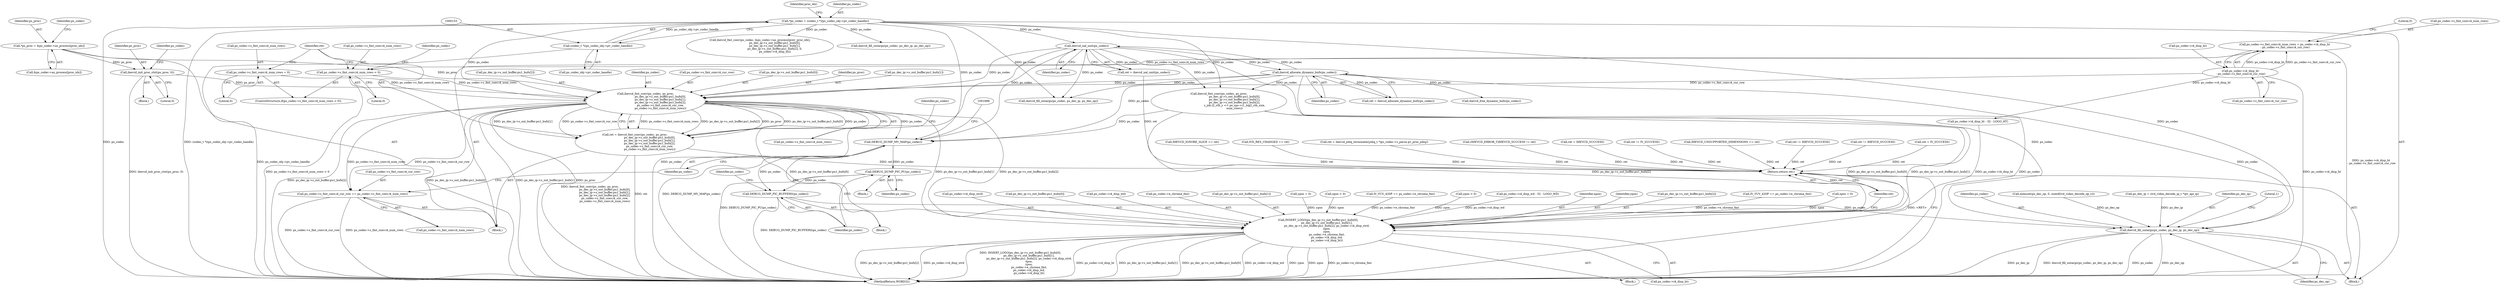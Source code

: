 digraph "0_Android_a33f6725d7e9f92330f995ce2dcf4faa33f6433f@array" {
"1001637" [label="(Call,ihevcd_fmt_conv(ps_codec, ps_proc,\n                                  ps_dec_ip->s_out_buffer.pu1_bufs[0],\n                                  ps_dec_ip->s_out_buffer.pu1_bufs[1],\n                                  ps_dec_ip->s_out_buffer.pu1_bufs[2],\n                                  ps_codec->s_fmt_conv.i4_cur_row,\n                                  ps_codec->s_fmt_conv.i4_num_rows))"];
"1000150" [label="(Call,*ps_codec = (codec_t *)(ps_codec_obj->pv_codec_handle))"];
"1000152" [label="(Call,(codec_t *)(ps_codec_obj->pv_codec_handle))"];
"1000974" [label="(Call,ihevcd_nal_unit(ps_codec))"];
"1001186" [label="(Call,ihevcd_allocate_dynamic_bufs(ps_codec))"];
"1001587" [label="(Call,*ps_proc = &ps_codec->as_process[proc_idx])"];
"1001617" [label="(Call,ihevcd_init_proc_ctxt(ps_proc, 0))"];
"1001601" [label="(Call,ps_codec->i4_disp_ht\n - ps_codec->s_fmt_conv.i4_cur_row)"];
"1001621" [label="(Call,ps_codec->s_fmt_conv.i4_num_rows < 0)"];
"1001595" [label="(Call,ps_codec->s_fmt_conv.i4_num_rows = ps_codec->i4_disp_ht\n - ps_codec->s_fmt_conv.i4_cur_row)"];
"1001628" [label="(Call,ps_codec->s_fmt_conv.i4_num_rows = 0)"];
"1001635" [label="(Call,ret = ihevcd_fmt_conv(ps_codec, ps_proc,\n                                  ps_dec_ip->s_out_buffer.pu1_bufs[0],\n                                  ps_dec_ip->s_out_buffer.pu1_bufs[1],\n                                  ps_dec_ip->s_out_buffer.pu1_bufs[2],\n                                  ps_codec->s_fmt_conv.i4_cur_row,\n                                  ps_codec->s_fmt_conv.i4_num_rows))"];
"1001904" [label="(Return,return ret;)"];
"1001671" [label="(Call,ps_codec->s_fmt_conv.i4_cur_row += ps_codec->s_fmt_conv.i4_num_rows)"];
"1001682" [label="(Call,DEBUG_DUMP_MV_MAP(ps_codec))"];
"1001815" [label="(Call,DEBUG_DUMP_PIC_PU(ps_codec))"];
"1001817" [label="(Call,DEBUG_DUMP_PIC_BUFFERS(ps_codec))"];
"1001823" [label="(Call,ihevcd_fill_outargs(ps_codec, ps_dec_ip, ps_dec_op))"];
"1001868" [label="(Call,INSERT_LOGO(ps_dec_ip->s_out_buffer.pu1_bufs[0],\n                    ps_dec_ip->s_out_buffer.pu1_bufs[1],\n                    ps_dec_ip->s_out_buffer.pu1_bufs[2], ps_codec->i4_disp_strd,\n                    xpos,\n                    ypos,\n                    ps_codec->e_chroma_fmt,\n                    ps_codec->i4_disp_wd,\n                    ps_codec->i4_disp_ht))"];
"1001671" [label="(Call,ps_codec->s_fmt_conv.i4_cur_row += ps_codec->s_fmt_conv.i4_num_rows)"];
"1001113" [label="(Call,IHEVCD_UNSUPPORTED_DIMENSIONS == ret)"];
"1001222" [label="(Call,ret != IHEVCD_SUCCESS)"];
"1000545" [label="(Call,ihevcd_fmt_conv(ps_codec, &ps_codec->as_process[prev_proc_idx],\n                                  ps_dec_ip->s_out_buffer.pu1_bufs[0],\n                                  ps_dec_ip->s_out_buffer.pu1_bufs[1],\n                                  ps_dec_ip->s_out_buffer.pu1_bufs[2], 0,\n                                  ps_codec->i4_disp_ht))"];
"1001601" [label="(Call,ps_codec->i4_disp_ht\n - ps_codec->s_fmt_conv.i4_cur_row)"];
"1000189" [label="(Call,memset(ps_dec_op, 0, sizeof(ivd_video_decode_op_t)))"];
"1001155" [label="(Call,ret != IHEVCD_SUCCESS)"];
"1001890" [label="(Call,ps_codec->i4_disp_strd)"];
"1001823" [label="(Call,ihevcd_fill_outargs(ps_codec, ps_dec_ip, ps_dec_op))"];
"1001602" [label="(Call,ps_codec->i4_disp_ht)"];
"1000588" [label="(Call,ihevcd_fill_outargs(ps_codec, ps_dec_ip, ps_dec_op))"];
"1001587" [label="(Call,*ps_proc = &ps_codec->as_process[proc_idx])"];
"1001869" [label="(Call,ps_dec_ip->s_out_buffer.pu1_bufs[0])"];
"1001898" [label="(Call,ps_codec->i4_disp_wd)"];
"1001596" [label="(Call,ps_codec->s_fmt_conv.i4_num_rows)"];
"1001635" [label="(Call,ret = ihevcd_fmt_conv(ps_codec, ps_proc,\n                                  ps_dec_ip->s_out_buffer.pu1_bufs[0],\n                                  ps_dec_ip->s_out_buffer.pu1_bufs[1],\n                                  ps_dec_ip->s_out_buffer.pu1_bufs[2],\n                                  ps_codec->s_fmt_conv.i4_cur_row,\n                                  ps_codec->s_fmt_conv.i4_num_rows))"];
"1001682" [label="(Call,DEBUG_DUMP_MV_MAP(ps_codec))"];
"1000972" [label="(Call,ret = ihevcd_nal_unit(ps_codec))"];
"1001895" [label="(Call,ps_codec->e_chroma_fmt)"];
"1001876" [label="(Call,ps_dec_ip->s_out_buffer.pu1_bufs[1])"];
"1001858" [label="(Call,ypos = 0)"];
"1000146" [label="(Call,ret = IV_SUCCESS)"];
"1001074" [label="(Call,IHEVCD_IGNORE_SLICE == ret)"];
"1000161" [label="(Identifier,proc_idx)"];
"1001622" [label="(Call,ps_codec->s_fmt_conv.i4_num_rows)"];
"1001634" [label="(Literal,0)"];
"1001672" [label="(Call,ps_codec->s_fmt_conv.i4_cur_row)"];
"1001905" [label="(Identifier,ret)"];
"1001862" [label="(Call,xpos < 0)"];
"1001231" [label="(Call,ihevcd_fill_outargs(ps_codec, ps_dec_ip, ps_dec_op))"];
"1001901" [label="(Call,ps_codec->i4_disp_ht)"];
"1001187" [label="(Identifier,ps_codec)"];
"1000172" [label="(Call,ps_dec_ip = (ivd_video_decode_ip_t *)pv_api_ip)"];
"1001654" [label="(Call,ps_dec_ip->s_out_buffer.pu1_bufs[2])"];
"1001243" [label="(Block,)"];
"1001110" [label="(Call,IVD_RES_CHANGED == ret)"];
"1001295" [label="(Call,IV_YUV_420P == ps_codec->e_chroma_fmt)"];
"1001627" [label="(Literal,0)"];
"1001619" [label="(Literal,0)"];
"1001636" [label="(Identifier,ret)"];
"1001904" [label="(Return,return ret;)"];
"1001612" [label="(Literal,0)"];
"1001825" [label="(Identifier,ps_dec_ip)"];
"1001384" [label="(Call,ret = ihevcd_jobq_terminate((jobq_t *)ps_codec->s_parse.pv_proc_jobq))"];
"1000975" [label="(Identifier,ps_codec)"];
"1000974" [label="(Call,ihevcd_nal_unit(ps_codec))"];
"1000154" [label="(Call,ps_codec_obj->pv_codec_handle)"];
"1001589" [label="(Call,&ps_codec->as_process[proc_idx])"];
"1001184" [label="(Call,ret = ihevcd_allocate_dynamic_bufs(ps_codec))"];
"1001588" [label="(Identifier,ps_proc)"];
"1001618" [label="(Identifier,ps_proc)"];
"1001598" [label="(Identifier,ps_codec)"];
"1001624" [label="(Identifier,ps_codec)"];
"1001426" [label="(Call,(IHEVCD_ERROR_T)IHEVCD_SUCCESS != ret)"];
"1001605" [label="(Call,ps_codec->s_fmt_conv.i4_cur_row)"];
"1001818" [label="(Identifier,ps_codec)"];
"1000150" [label="(Call,*ps_codec = (codec_t *)(ps_codec_obj->pv_codec_handle))"];
"1000151" [label="(Identifier,ps_codec)"];
"1001629" [label="(Call,ps_codec->s_fmt_conv.i4_num_rows)"];
"1001855" [label="(Call,ypos < 0)"];
"1001620" [label="(ControlStructure,if(ps_codec->s_fmt_conv.i4_num_rows < 0))"];
"1001837" [label="(Call,ps_codec->i4_disp_wd - 32 - LOGO_WD)"];
"1001638" [label="(Identifier,ps_codec)"];
"1001906" [label="(MethodReturn,WORD32)"];
"1001661" [label="(Call,ps_codec->s_fmt_conv.i4_cur_row)"];
"1001683" [label="(Identifier,ps_codec)"];
"1001631" [label="(Identifier,ps_codec)"];
"1001640" [label="(Call,ps_dec_ip->s_out_buffer.pu1_bufs[0])"];
"1001847" [label="(Call,ps_codec->i4_disp_ht - 32 - LOGO_HT)"];
"1001637" [label="(Call,ihevcd_fmt_conv(ps_codec, ps_proc,\n                                  ps_dec_ip->s_out_buffer.pu1_bufs[0],\n                                  ps_dec_ip->s_out_buffer.pu1_bufs[1],\n                                  ps_dec_ip->s_out_buffer.pu1_bufs[2],\n                                  ps_codec->s_fmt_conv.i4_cur_row,\n                                  ps_codec->s_fmt_conv.i4_num_rows))"];
"1001829" [label="(Literal,1)"];
"1001833" [label="(Block,)"];
"1001639" [label="(Identifier,ps_proc)"];
"1001826" [label="(Identifier,ps_dec_op)"];
"1001666" [label="(Call,ps_codec->s_fmt_conv.i4_num_rows)"];
"1001585" [label="(Block,)"];
"1001814" [label="(Block,)"];
"1001893" [label="(Identifier,xpos)"];
"1001816" [label="(Identifier,ps_codec)"];
"1001894" [label="(Identifier,ypos)"];
"1001186" [label="(Call,ihevcd_allocate_dynamic_bufs(ps_codec))"];
"1000144" [label="(Block,)"];
"1001817" [label="(Call,DEBUG_DUMP_PIC_BUFFERS(ps_codec))"];
"1001628" [label="(Call,ps_codec->s_fmt_conv.i4_num_rows = 0)"];
"1001824" [label="(Identifier,ps_codec)"];
"1001677" [label="(Call,ps_codec->s_fmt_conv.i4_num_rows)"];
"1001617" [label="(Call,ihevcd_init_proc_ctxt(ps_proc, 0))"];
"1001168" [label="(Call,ret = IHEVCD_SUCCESS)"];
"1001530" [label="(Call,ihevcd_fmt_conv(ps_codec, ps_proc,\n                                    ps_dec_ip->s_out_buffer.pu1_bufs[0],\n                                    ps_dec_ip->s_out_buffer.pu1_bufs[1],\n                                    ps_dec_ip->s_out_buffer.pu1_bufs[2],\n                                    s_job.i2_ctb_y << ps_sps->i1_log2_ctb_size,\n                                    num_rows))"];
"1001616" [label="(Block,)"];
"1001595" [label="(Call,ps_codec->s_fmt_conv.i4_num_rows = ps_codec->i4_disp_ht\n - ps_codec->s_fmt_conv.i4_cur_row)"];
"1001189" [label="(Call,ret != IV_SUCCESS)"];
"1001815" [label="(Call,DEBUG_DUMP_PIC_PU(ps_codec))"];
"1001674" [label="(Identifier,ps_codec)"];
"1001883" [label="(Call,ps_dec_ip->s_out_buffer.pu1_bufs[2])"];
"1001621" [label="(Call,ps_codec->s_fmt_conv.i4_num_rows < 0)"];
"1001821" [label="(Identifier,ps_codec)"];
"1001868" [label="(Call,INSERT_LOGO(ps_dec_ip->s_out_buffer.pu1_bufs[0],\n                    ps_dec_ip->s_out_buffer.pu1_bufs[1],\n                    ps_dec_ip->s_out_buffer.pu1_bufs[2], ps_codec->i4_disp_strd,\n                    xpos,\n                    ypos,\n                    ps_codec->e_chroma_fmt,\n                    ps_codec->i4_disp_wd,\n                    ps_codec->i4_disp_ht))"];
"1000152" [label="(Call,(codec_t *)(ps_codec_obj->pv_codec_handle))"];
"1001193" [label="(Call,ihevcd_free_dynamic_bufs(ps_codec))"];
"1001575" [label="(Call,IV_YUV_420P == ps_codec->e_chroma_fmt)"];
"1001865" [label="(Call,xpos = 0)"];
"1001647" [label="(Call,ps_dec_ip->s_out_buffer.pu1_bufs[1])"];
"1001637" -> "1001635"  [label="AST: "];
"1001637" -> "1001666"  [label="CFG: "];
"1001638" -> "1001637"  [label="AST: "];
"1001639" -> "1001637"  [label="AST: "];
"1001640" -> "1001637"  [label="AST: "];
"1001647" -> "1001637"  [label="AST: "];
"1001654" -> "1001637"  [label="AST: "];
"1001661" -> "1001637"  [label="AST: "];
"1001666" -> "1001637"  [label="AST: "];
"1001635" -> "1001637"  [label="CFG: "];
"1001637" -> "1001906"  [label="DDG: ps_dec_ip->s_out_buffer.pu1_bufs[2]"];
"1001637" -> "1001906"  [label="DDG: ps_dec_ip->s_out_buffer.pu1_bufs[0]"];
"1001637" -> "1001906"  [label="DDG: ps_dec_ip->s_out_buffer.pu1_bufs[1]"];
"1001637" -> "1001906"  [label="DDG: ps_proc"];
"1001637" -> "1001635"  [label="DDG: ps_codec->s_fmt_conv.i4_num_rows"];
"1001637" -> "1001635"  [label="DDG: ps_dec_ip->s_out_buffer.pu1_bufs[2]"];
"1001637" -> "1001635"  [label="DDG: ps_proc"];
"1001637" -> "1001635"  [label="DDG: ps_dec_ip->s_out_buffer.pu1_bufs[0]"];
"1001637" -> "1001635"  [label="DDG: ps_codec"];
"1001637" -> "1001635"  [label="DDG: ps_dec_ip->s_out_buffer.pu1_bufs[1]"];
"1001637" -> "1001635"  [label="DDG: ps_codec->s_fmt_conv.i4_cur_row"];
"1000150" -> "1001637"  [label="DDG: ps_codec"];
"1000974" -> "1001637"  [label="DDG: ps_codec"];
"1001186" -> "1001637"  [label="DDG: ps_codec"];
"1001587" -> "1001637"  [label="DDG: ps_proc"];
"1001617" -> "1001637"  [label="DDG: ps_proc"];
"1001601" -> "1001637"  [label="DDG: ps_codec->s_fmt_conv.i4_cur_row"];
"1001621" -> "1001637"  [label="DDG: ps_codec->s_fmt_conv.i4_num_rows"];
"1001628" -> "1001637"  [label="DDG: ps_codec->s_fmt_conv.i4_num_rows"];
"1001637" -> "1001671"  [label="DDG: ps_codec->s_fmt_conv.i4_num_rows"];
"1001637" -> "1001671"  [label="DDG: ps_codec->s_fmt_conv.i4_cur_row"];
"1001637" -> "1001682"  [label="DDG: ps_codec"];
"1001637" -> "1001868"  [label="DDG: ps_dec_ip->s_out_buffer.pu1_bufs[0]"];
"1001637" -> "1001868"  [label="DDG: ps_dec_ip->s_out_buffer.pu1_bufs[1]"];
"1001637" -> "1001868"  [label="DDG: ps_dec_ip->s_out_buffer.pu1_bufs[2]"];
"1000150" -> "1000144"  [label="AST: "];
"1000150" -> "1000152"  [label="CFG: "];
"1000151" -> "1000150"  [label="AST: "];
"1000152" -> "1000150"  [label="AST: "];
"1000161" -> "1000150"  [label="CFG: "];
"1000150" -> "1001906"  [label="DDG: ps_codec"];
"1000150" -> "1001906"  [label="DDG: (codec_t *)(ps_codec_obj->pv_codec_handle)"];
"1000152" -> "1000150"  [label="DDG: ps_codec_obj->pv_codec_handle"];
"1000150" -> "1000545"  [label="DDG: ps_codec"];
"1000150" -> "1000588"  [label="DDG: ps_codec"];
"1000150" -> "1000974"  [label="DDG: ps_codec"];
"1000150" -> "1001231"  [label="DDG: ps_codec"];
"1000150" -> "1001530"  [label="DDG: ps_codec"];
"1000150" -> "1001682"  [label="DDG: ps_codec"];
"1000150" -> "1001823"  [label="DDG: ps_codec"];
"1000152" -> "1000154"  [label="CFG: "];
"1000153" -> "1000152"  [label="AST: "];
"1000154" -> "1000152"  [label="AST: "];
"1000152" -> "1001906"  [label="DDG: ps_codec_obj->pv_codec_handle"];
"1000974" -> "1000972"  [label="AST: "];
"1000974" -> "1000975"  [label="CFG: "];
"1000975" -> "1000974"  [label="AST: "];
"1000972" -> "1000974"  [label="CFG: "];
"1000974" -> "1001906"  [label="DDG: ps_codec"];
"1000974" -> "1000972"  [label="DDG: ps_codec"];
"1001186" -> "1000974"  [label="DDG: ps_codec"];
"1000974" -> "1001186"  [label="DDG: ps_codec"];
"1000974" -> "1001231"  [label="DDG: ps_codec"];
"1000974" -> "1001530"  [label="DDG: ps_codec"];
"1000974" -> "1001682"  [label="DDG: ps_codec"];
"1000974" -> "1001823"  [label="DDG: ps_codec"];
"1001186" -> "1001184"  [label="AST: "];
"1001186" -> "1001187"  [label="CFG: "];
"1001187" -> "1001186"  [label="AST: "];
"1001184" -> "1001186"  [label="CFG: "];
"1001186" -> "1001906"  [label="DDG: ps_codec"];
"1001186" -> "1001184"  [label="DDG: ps_codec"];
"1001186" -> "1001193"  [label="DDG: ps_codec"];
"1001186" -> "1001231"  [label="DDG: ps_codec"];
"1001186" -> "1001530"  [label="DDG: ps_codec"];
"1001186" -> "1001682"  [label="DDG: ps_codec"];
"1001186" -> "1001823"  [label="DDG: ps_codec"];
"1001587" -> "1001585"  [label="AST: "];
"1001587" -> "1001589"  [label="CFG: "];
"1001588" -> "1001587"  [label="AST: "];
"1001589" -> "1001587"  [label="AST: "];
"1001598" -> "1001587"  [label="CFG: "];
"1001587" -> "1001617"  [label="DDG: ps_proc"];
"1001617" -> "1001616"  [label="AST: "];
"1001617" -> "1001619"  [label="CFG: "];
"1001618" -> "1001617"  [label="AST: "];
"1001619" -> "1001617"  [label="AST: "];
"1001624" -> "1001617"  [label="CFG: "];
"1001617" -> "1001906"  [label="DDG: ihevcd_init_proc_ctxt(ps_proc, 0)"];
"1001601" -> "1001595"  [label="AST: "];
"1001601" -> "1001605"  [label="CFG: "];
"1001602" -> "1001601"  [label="AST: "];
"1001605" -> "1001601"  [label="AST: "];
"1001595" -> "1001601"  [label="CFG: "];
"1001601" -> "1001906"  [label="DDG: ps_codec->i4_disp_ht"];
"1001601" -> "1001595"  [label="DDG: ps_codec->i4_disp_ht"];
"1001601" -> "1001595"  [label="DDG: ps_codec->s_fmt_conv.i4_cur_row"];
"1001601" -> "1001847"  [label="DDG: ps_codec->i4_disp_ht"];
"1001621" -> "1001620"  [label="AST: "];
"1001621" -> "1001627"  [label="CFG: "];
"1001622" -> "1001621"  [label="AST: "];
"1001627" -> "1001621"  [label="AST: "];
"1001631" -> "1001621"  [label="CFG: "];
"1001636" -> "1001621"  [label="CFG: "];
"1001621" -> "1001906"  [label="DDG: ps_codec->s_fmt_conv.i4_num_rows < 0"];
"1001595" -> "1001621"  [label="DDG: ps_codec->s_fmt_conv.i4_num_rows"];
"1001595" -> "1001585"  [label="AST: "];
"1001596" -> "1001595"  [label="AST: "];
"1001612" -> "1001595"  [label="CFG: "];
"1001595" -> "1001906"  [label="DDG: ps_codec->i4_disp_ht\n - ps_codec->s_fmt_conv.i4_cur_row"];
"1001628" -> "1001620"  [label="AST: "];
"1001628" -> "1001634"  [label="CFG: "];
"1001629" -> "1001628"  [label="AST: "];
"1001634" -> "1001628"  [label="AST: "];
"1001636" -> "1001628"  [label="CFG: "];
"1001635" -> "1001585"  [label="AST: "];
"1001636" -> "1001635"  [label="AST: "];
"1001674" -> "1001635"  [label="CFG: "];
"1001635" -> "1001906"  [label="DDG: ret"];
"1001635" -> "1001906"  [label="DDG: ihevcd_fmt_conv(ps_codec, ps_proc,\n                                  ps_dec_ip->s_out_buffer.pu1_bufs[0],\n                                  ps_dec_ip->s_out_buffer.pu1_bufs[1],\n                                  ps_dec_ip->s_out_buffer.pu1_bufs[2],\n                                  ps_codec->s_fmt_conv.i4_cur_row,\n                                  ps_codec->s_fmt_conv.i4_num_rows)"];
"1001635" -> "1001904"  [label="DDG: ret"];
"1001904" -> "1000144"  [label="AST: "];
"1001904" -> "1001905"  [label="CFG: "];
"1001905" -> "1001904"  [label="AST: "];
"1001906" -> "1001904"  [label="CFG: "];
"1001904" -> "1001906"  [label="DDG: <RET>"];
"1001905" -> "1001904"  [label="DDG: ret"];
"1001384" -> "1001904"  [label="DDG: ret"];
"1001155" -> "1001904"  [label="DDG: ret"];
"1001189" -> "1001904"  [label="DDG: ret"];
"1001168" -> "1001904"  [label="DDG: ret"];
"1001074" -> "1001904"  [label="DDG: ret"];
"1000146" -> "1001904"  [label="DDG: ret"];
"1001222" -> "1001904"  [label="DDG: ret"];
"1000972" -> "1001904"  [label="DDG: ret"];
"1001113" -> "1001904"  [label="DDG: ret"];
"1001426" -> "1001904"  [label="DDG: ret"];
"1001110" -> "1001904"  [label="DDG: ret"];
"1001671" -> "1001585"  [label="AST: "];
"1001671" -> "1001677"  [label="CFG: "];
"1001672" -> "1001671"  [label="AST: "];
"1001677" -> "1001671"  [label="AST: "];
"1001683" -> "1001671"  [label="CFG: "];
"1001671" -> "1001906"  [label="DDG: ps_codec->s_fmt_conv.i4_cur_row"];
"1001671" -> "1001906"  [label="DDG: ps_codec->s_fmt_conv.i4_num_rows"];
"1001682" -> "1001243"  [label="AST: "];
"1001682" -> "1001683"  [label="CFG: "];
"1001683" -> "1001682"  [label="AST: "];
"1001686" -> "1001682"  [label="CFG: "];
"1001682" -> "1001906"  [label="DDG: DEBUG_DUMP_MV_MAP(ps_codec)"];
"1001530" -> "1001682"  [label="DDG: ps_codec"];
"1001682" -> "1001815"  [label="DDG: ps_codec"];
"1001682" -> "1001817"  [label="DDG: ps_codec"];
"1001815" -> "1001814"  [label="AST: "];
"1001815" -> "1001816"  [label="CFG: "];
"1001816" -> "1001815"  [label="AST: "];
"1001818" -> "1001815"  [label="CFG: "];
"1001815" -> "1001906"  [label="DDG: DEBUG_DUMP_PIC_PU(ps_codec)"];
"1001815" -> "1001817"  [label="DDG: ps_codec"];
"1001817" -> "1001243"  [label="AST: "];
"1001817" -> "1001818"  [label="CFG: "];
"1001818" -> "1001817"  [label="AST: "];
"1001821" -> "1001817"  [label="CFG: "];
"1001817" -> "1001906"  [label="DDG: DEBUG_DUMP_PIC_BUFFERS(ps_codec)"];
"1001817" -> "1001823"  [label="DDG: ps_codec"];
"1001823" -> "1000144"  [label="AST: "];
"1001823" -> "1001826"  [label="CFG: "];
"1001824" -> "1001823"  [label="AST: "];
"1001825" -> "1001823"  [label="AST: "];
"1001826" -> "1001823"  [label="AST: "];
"1001829" -> "1001823"  [label="CFG: "];
"1001823" -> "1001906"  [label="DDG: ps_dec_ip"];
"1001823" -> "1001906"  [label="DDG: ihevcd_fill_outargs(ps_codec, ps_dec_ip, ps_dec_op)"];
"1001823" -> "1001906"  [label="DDG: ps_codec"];
"1001823" -> "1001906"  [label="DDG: ps_dec_op"];
"1000172" -> "1001823"  [label="DDG: ps_dec_ip"];
"1000189" -> "1001823"  [label="DDG: ps_dec_op"];
"1001868" -> "1001833"  [label="AST: "];
"1001868" -> "1001901"  [label="CFG: "];
"1001869" -> "1001868"  [label="AST: "];
"1001876" -> "1001868"  [label="AST: "];
"1001883" -> "1001868"  [label="AST: "];
"1001890" -> "1001868"  [label="AST: "];
"1001893" -> "1001868"  [label="AST: "];
"1001894" -> "1001868"  [label="AST: "];
"1001895" -> "1001868"  [label="AST: "];
"1001898" -> "1001868"  [label="AST: "];
"1001901" -> "1001868"  [label="AST: "];
"1001905" -> "1001868"  [label="CFG: "];
"1001868" -> "1001906"  [label="DDG: ypos"];
"1001868" -> "1001906"  [label="DDG: xpos"];
"1001868" -> "1001906"  [label="DDG: ps_codec->e_chroma_fmt"];
"1001868" -> "1001906"  [label="DDG: ps_dec_ip->s_out_buffer.pu1_bufs[2]"];
"1001868" -> "1001906"  [label="DDG: ps_codec->i4_disp_strd"];
"1001868" -> "1001906"  [label="DDG: INSERT_LOGO(ps_dec_ip->s_out_buffer.pu1_bufs[0],\n                    ps_dec_ip->s_out_buffer.pu1_bufs[1],\n                    ps_dec_ip->s_out_buffer.pu1_bufs[2], ps_codec->i4_disp_strd,\n                    xpos,\n                    ypos,\n                    ps_codec->e_chroma_fmt,\n                    ps_codec->i4_disp_wd,\n                    ps_codec->i4_disp_ht)"];
"1001868" -> "1001906"  [label="DDG: ps_codec->i4_disp_ht"];
"1001868" -> "1001906"  [label="DDG: ps_dec_ip->s_out_buffer.pu1_bufs[1]"];
"1001868" -> "1001906"  [label="DDG: ps_dec_ip->s_out_buffer.pu1_bufs[0]"];
"1001868" -> "1001906"  [label="DDG: ps_codec->i4_disp_wd"];
"1001530" -> "1001868"  [label="DDG: ps_dec_ip->s_out_buffer.pu1_bufs[0]"];
"1001530" -> "1001868"  [label="DDG: ps_dec_ip->s_out_buffer.pu1_bufs[1]"];
"1001530" -> "1001868"  [label="DDG: ps_dec_ip->s_out_buffer.pu1_bufs[2]"];
"1001862" -> "1001868"  [label="DDG: xpos"];
"1001865" -> "1001868"  [label="DDG: xpos"];
"1001858" -> "1001868"  [label="DDG: ypos"];
"1001855" -> "1001868"  [label="DDG: ypos"];
"1001575" -> "1001868"  [label="DDG: ps_codec->e_chroma_fmt"];
"1001295" -> "1001868"  [label="DDG: ps_codec->e_chroma_fmt"];
"1001837" -> "1001868"  [label="DDG: ps_codec->i4_disp_wd"];
"1001847" -> "1001868"  [label="DDG: ps_codec->i4_disp_ht"];
}
